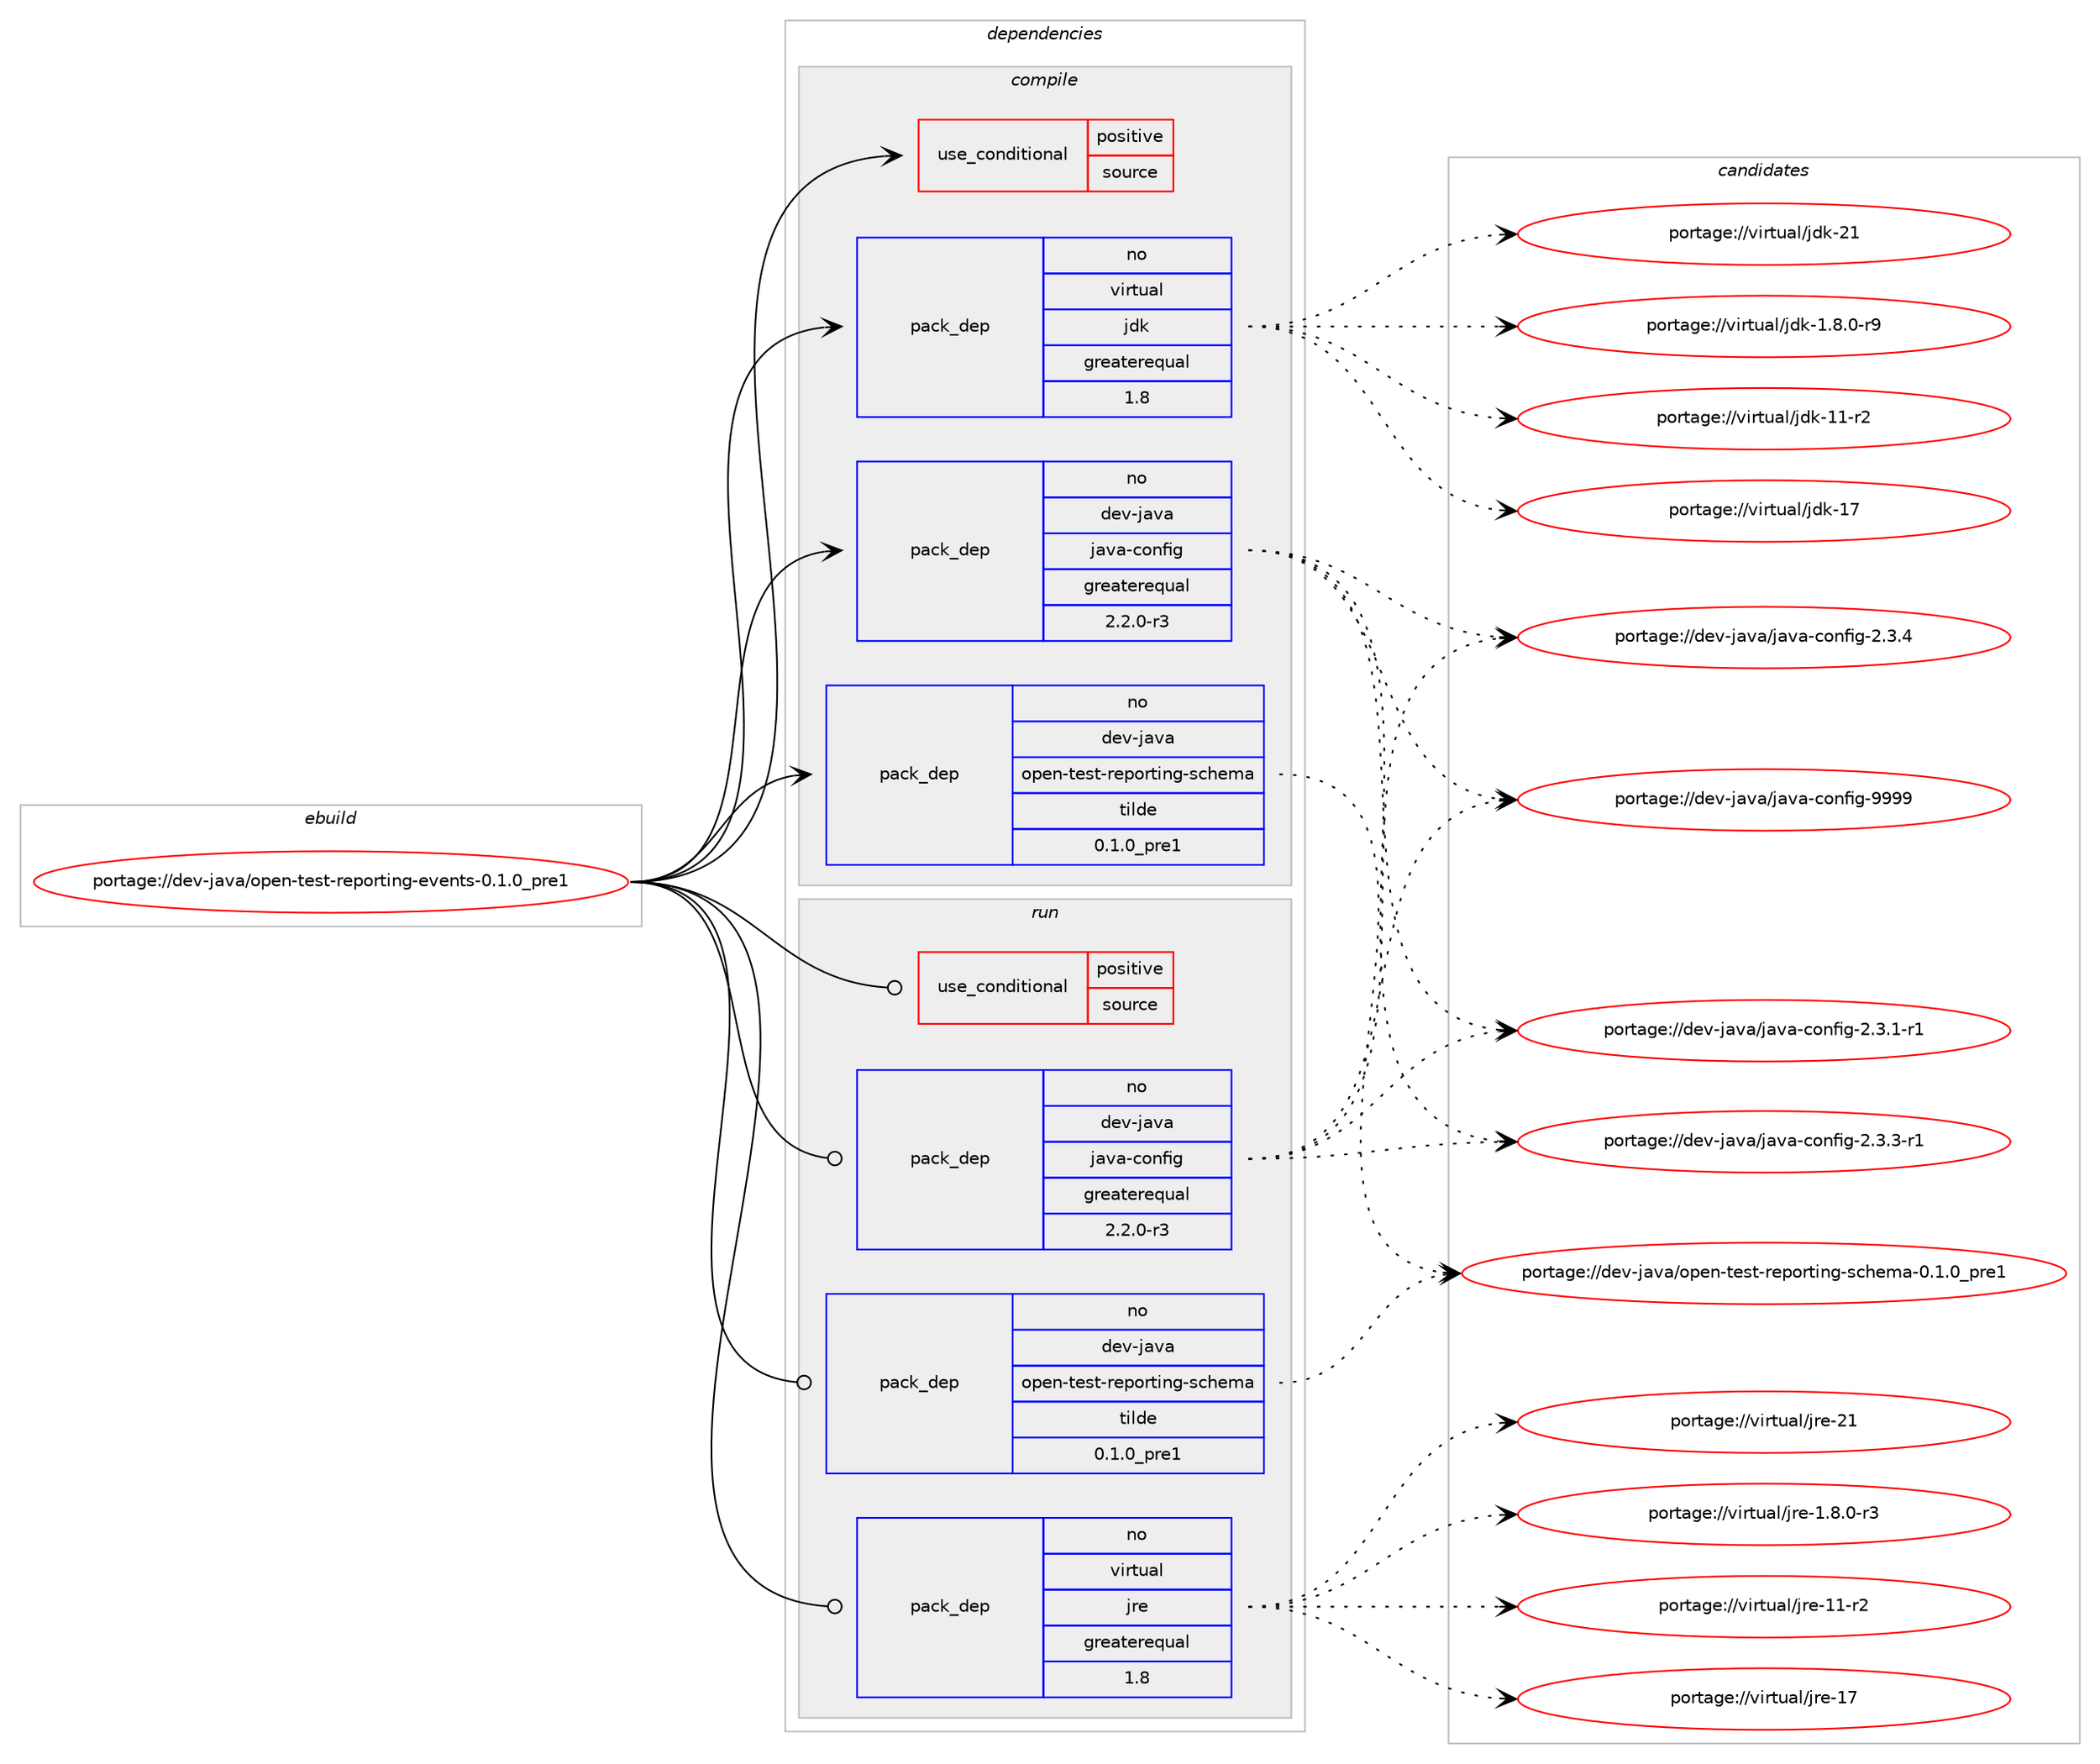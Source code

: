 digraph prolog {

# *************
# Graph options
# *************

newrank=true;
concentrate=true;
compound=true;
graph [rankdir=LR,fontname=Helvetica,fontsize=10,ranksep=1.5];#, ranksep=2.5, nodesep=0.2];
edge  [arrowhead=vee];
node  [fontname=Helvetica,fontsize=10];

# **********
# The ebuild
# **********

subgraph cluster_leftcol {
color=gray;
rank=same;
label=<<i>ebuild</i>>;
id [label="portage://dev-java/open-test-reporting-events-0.1.0_pre1", color=red, width=4, href="../dev-java/open-test-reporting-events-0.1.0_pre1.svg"];
}

# ****************
# The dependencies
# ****************

subgraph cluster_midcol {
color=gray;
label=<<i>dependencies</i>>;
subgraph cluster_compile {
fillcolor="#eeeeee";
style=filled;
label=<<i>compile</i>>;
subgraph cond21611 {
dependency48917 [label=<<TABLE BORDER="0" CELLBORDER="1" CELLSPACING="0" CELLPADDING="4"><TR><TD ROWSPAN="3" CELLPADDING="10">use_conditional</TD></TR><TR><TD>positive</TD></TR><TR><TD>source</TD></TR></TABLE>>, shape=none, color=red];
# *** BEGIN UNKNOWN DEPENDENCY TYPE (TODO) ***
# dependency48917 -> package_dependency(portage://dev-java/open-test-reporting-events-0.1.0_pre1,install,no,app-arch,zip,none,[,,],[],[])
# *** END UNKNOWN DEPENDENCY TYPE (TODO) ***

}
id:e -> dependency48917:w [weight=20,style="solid",arrowhead="vee"];
subgraph pack26280 {
dependency48918 [label=<<TABLE BORDER="0" CELLBORDER="1" CELLSPACING="0" CELLPADDING="4" WIDTH="220"><TR><TD ROWSPAN="6" CELLPADDING="30">pack_dep</TD></TR><TR><TD WIDTH="110">no</TD></TR><TR><TD>dev-java</TD></TR><TR><TD>java-config</TD></TR><TR><TD>greaterequal</TD></TR><TR><TD>2.2.0-r3</TD></TR></TABLE>>, shape=none, color=blue];
}
id:e -> dependency48918:w [weight=20,style="solid",arrowhead="vee"];
subgraph pack26281 {
dependency48919 [label=<<TABLE BORDER="0" CELLBORDER="1" CELLSPACING="0" CELLPADDING="4" WIDTH="220"><TR><TD ROWSPAN="6" CELLPADDING="30">pack_dep</TD></TR><TR><TD WIDTH="110">no</TD></TR><TR><TD>dev-java</TD></TR><TR><TD>open-test-reporting-schema</TD></TR><TR><TD>tilde</TD></TR><TR><TD>0.1.0_pre1</TD></TR></TABLE>>, shape=none, color=blue];
}
id:e -> dependency48919:w [weight=20,style="solid",arrowhead="vee"];
subgraph pack26282 {
dependency48920 [label=<<TABLE BORDER="0" CELLBORDER="1" CELLSPACING="0" CELLPADDING="4" WIDTH="220"><TR><TD ROWSPAN="6" CELLPADDING="30">pack_dep</TD></TR><TR><TD WIDTH="110">no</TD></TR><TR><TD>virtual</TD></TR><TR><TD>jdk</TD></TR><TR><TD>greaterequal</TD></TR><TR><TD>1.8</TD></TR></TABLE>>, shape=none, color=blue];
}
id:e -> dependency48920:w [weight=20,style="solid",arrowhead="vee"];
}
subgraph cluster_compileandrun {
fillcolor="#eeeeee";
style=filled;
label=<<i>compile and run</i>>;
}
subgraph cluster_run {
fillcolor="#eeeeee";
style=filled;
label=<<i>run</i>>;
subgraph cond21612 {
dependency48921 [label=<<TABLE BORDER="0" CELLBORDER="1" CELLSPACING="0" CELLPADDING="4"><TR><TD ROWSPAN="3" CELLPADDING="10">use_conditional</TD></TR><TR><TD>positive</TD></TR><TR><TD>source</TD></TR></TABLE>>, shape=none, color=red];
# *** BEGIN UNKNOWN DEPENDENCY TYPE (TODO) ***
# dependency48921 -> package_dependency(portage://dev-java/open-test-reporting-events-0.1.0_pre1,run,no,app-arch,zip,none,[,,],[],[])
# *** END UNKNOWN DEPENDENCY TYPE (TODO) ***

}
id:e -> dependency48921:w [weight=20,style="solid",arrowhead="odot"];
subgraph pack26283 {
dependency48922 [label=<<TABLE BORDER="0" CELLBORDER="1" CELLSPACING="0" CELLPADDING="4" WIDTH="220"><TR><TD ROWSPAN="6" CELLPADDING="30">pack_dep</TD></TR><TR><TD WIDTH="110">no</TD></TR><TR><TD>dev-java</TD></TR><TR><TD>java-config</TD></TR><TR><TD>greaterequal</TD></TR><TR><TD>2.2.0-r3</TD></TR></TABLE>>, shape=none, color=blue];
}
id:e -> dependency48922:w [weight=20,style="solid",arrowhead="odot"];
subgraph pack26284 {
dependency48923 [label=<<TABLE BORDER="0" CELLBORDER="1" CELLSPACING="0" CELLPADDING="4" WIDTH="220"><TR><TD ROWSPAN="6" CELLPADDING="30">pack_dep</TD></TR><TR><TD WIDTH="110">no</TD></TR><TR><TD>dev-java</TD></TR><TR><TD>open-test-reporting-schema</TD></TR><TR><TD>tilde</TD></TR><TR><TD>0.1.0_pre1</TD></TR></TABLE>>, shape=none, color=blue];
}
id:e -> dependency48923:w [weight=20,style="solid",arrowhead="odot"];
subgraph pack26285 {
dependency48924 [label=<<TABLE BORDER="0" CELLBORDER="1" CELLSPACING="0" CELLPADDING="4" WIDTH="220"><TR><TD ROWSPAN="6" CELLPADDING="30">pack_dep</TD></TR><TR><TD WIDTH="110">no</TD></TR><TR><TD>virtual</TD></TR><TR><TD>jre</TD></TR><TR><TD>greaterequal</TD></TR><TR><TD>1.8</TD></TR></TABLE>>, shape=none, color=blue];
}
id:e -> dependency48924:w [weight=20,style="solid",arrowhead="odot"];
}
}

# **************
# The candidates
# **************

subgraph cluster_choices {
rank=same;
color=gray;
label=<<i>candidates</i>>;

subgraph choice26280 {
color=black;
nodesep=1;
choice10010111845106971189747106971189745991111101021051034550465146494511449 [label="portage://dev-java/java-config-2.3.1-r1", color=red, width=4,href="../dev-java/java-config-2.3.1-r1.svg"];
choice10010111845106971189747106971189745991111101021051034550465146514511449 [label="portage://dev-java/java-config-2.3.3-r1", color=red, width=4,href="../dev-java/java-config-2.3.3-r1.svg"];
choice1001011184510697118974710697118974599111110102105103455046514652 [label="portage://dev-java/java-config-2.3.4", color=red, width=4,href="../dev-java/java-config-2.3.4.svg"];
choice10010111845106971189747106971189745991111101021051034557575757 [label="portage://dev-java/java-config-9999", color=red, width=4,href="../dev-java/java-config-9999.svg"];
dependency48918:e -> choice10010111845106971189747106971189745991111101021051034550465146494511449:w [style=dotted,weight="100"];
dependency48918:e -> choice10010111845106971189747106971189745991111101021051034550465146514511449:w [style=dotted,weight="100"];
dependency48918:e -> choice1001011184510697118974710697118974599111110102105103455046514652:w [style=dotted,weight="100"];
dependency48918:e -> choice10010111845106971189747106971189745991111101021051034557575757:w [style=dotted,weight="100"];
}
subgraph choice26281 {
color=black;
nodesep=1;
choice1001011184510697118974711111210111045116101115116451141011121111141161051101034511599104101109974548464946489511211410149 [label="portage://dev-java/open-test-reporting-schema-0.1.0_pre1", color=red, width=4,href="../dev-java/open-test-reporting-schema-0.1.0_pre1.svg"];
dependency48919:e -> choice1001011184510697118974711111210111045116101115116451141011121111141161051101034511599104101109974548464946489511211410149:w [style=dotted,weight="100"];
}
subgraph choice26282 {
color=black;
nodesep=1;
choice11810511411611797108471061001074549465646484511457 [label="portage://virtual/jdk-1.8.0-r9", color=red, width=4,href="../virtual/jdk-1.8.0-r9.svg"];
choice11810511411611797108471061001074549494511450 [label="portage://virtual/jdk-11-r2", color=red, width=4,href="../virtual/jdk-11-r2.svg"];
choice1181051141161179710847106100107454955 [label="portage://virtual/jdk-17", color=red, width=4,href="../virtual/jdk-17.svg"];
choice1181051141161179710847106100107455049 [label="portage://virtual/jdk-21", color=red, width=4,href="../virtual/jdk-21.svg"];
dependency48920:e -> choice11810511411611797108471061001074549465646484511457:w [style=dotted,weight="100"];
dependency48920:e -> choice11810511411611797108471061001074549494511450:w [style=dotted,weight="100"];
dependency48920:e -> choice1181051141161179710847106100107454955:w [style=dotted,weight="100"];
dependency48920:e -> choice1181051141161179710847106100107455049:w [style=dotted,weight="100"];
}
subgraph choice26283 {
color=black;
nodesep=1;
choice10010111845106971189747106971189745991111101021051034550465146494511449 [label="portage://dev-java/java-config-2.3.1-r1", color=red, width=4,href="../dev-java/java-config-2.3.1-r1.svg"];
choice10010111845106971189747106971189745991111101021051034550465146514511449 [label="portage://dev-java/java-config-2.3.3-r1", color=red, width=4,href="../dev-java/java-config-2.3.3-r1.svg"];
choice1001011184510697118974710697118974599111110102105103455046514652 [label="portage://dev-java/java-config-2.3.4", color=red, width=4,href="../dev-java/java-config-2.3.4.svg"];
choice10010111845106971189747106971189745991111101021051034557575757 [label="portage://dev-java/java-config-9999", color=red, width=4,href="../dev-java/java-config-9999.svg"];
dependency48922:e -> choice10010111845106971189747106971189745991111101021051034550465146494511449:w [style=dotted,weight="100"];
dependency48922:e -> choice10010111845106971189747106971189745991111101021051034550465146514511449:w [style=dotted,weight="100"];
dependency48922:e -> choice1001011184510697118974710697118974599111110102105103455046514652:w [style=dotted,weight="100"];
dependency48922:e -> choice10010111845106971189747106971189745991111101021051034557575757:w [style=dotted,weight="100"];
}
subgraph choice26284 {
color=black;
nodesep=1;
choice1001011184510697118974711111210111045116101115116451141011121111141161051101034511599104101109974548464946489511211410149 [label="portage://dev-java/open-test-reporting-schema-0.1.0_pre1", color=red, width=4,href="../dev-java/open-test-reporting-schema-0.1.0_pre1.svg"];
dependency48923:e -> choice1001011184510697118974711111210111045116101115116451141011121111141161051101034511599104101109974548464946489511211410149:w [style=dotted,weight="100"];
}
subgraph choice26285 {
color=black;
nodesep=1;
choice11810511411611797108471061141014549465646484511451 [label="portage://virtual/jre-1.8.0-r3", color=red, width=4,href="../virtual/jre-1.8.0-r3.svg"];
choice11810511411611797108471061141014549494511450 [label="portage://virtual/jre-11-r2", color=red, width=4,href="../virtual/jre-11-r2.svg"];
choice1181051141161179710847106114101454955 [label="portage://virtual/jre-17", color=red, width=4,href="../virtual/jre-17.svg"];
choice1181051141161179710847106114101455049 [label="portage://virtual/jre-21", color=red, width=4,href="../virtual/jre-21.svg"];
dependency48924:e -> choice11810511411611797108471061141014549465646484511451:w [style=dotted,weight="100"];
dependency48924:e -> choice11810511411611797108471061141014549494511450:w [style=dotted,weight="100"];
dependency48924:e -> choice1181051141161179710847106114101454955:w [style=dotted,weight="100"];
dependency48924:e -> choice1181051141161179710847106114101455049:w [style=dotted,weight="100"];
}
}

}
